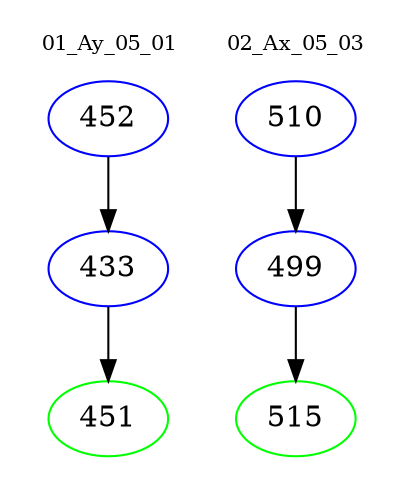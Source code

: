 digraph{
subgraph cluster_0 {
color = white
label = "01_Ay_05_01";
fontsize=10;
T0_452 [label="452", color="blue"]
T0_452 -> T0_433 [color="black"]
T0_433 [label="433", color="blue"]
T0_433 -> T0_451 [color="black"]
T0_451 [label="451", color="green"]
}
subgraph cluster_1 {
color = white
label = "02_Ax_05_03";
fontsize=10;
T1_510 [label="510", color="blue"]
T1_510 -> T1_499 [color="black"]
T1_499 [label="499", color="blue"]
T1_499 -> T1_515 [color="black"]
T1_515 [label="515", color="green"]
}
}
